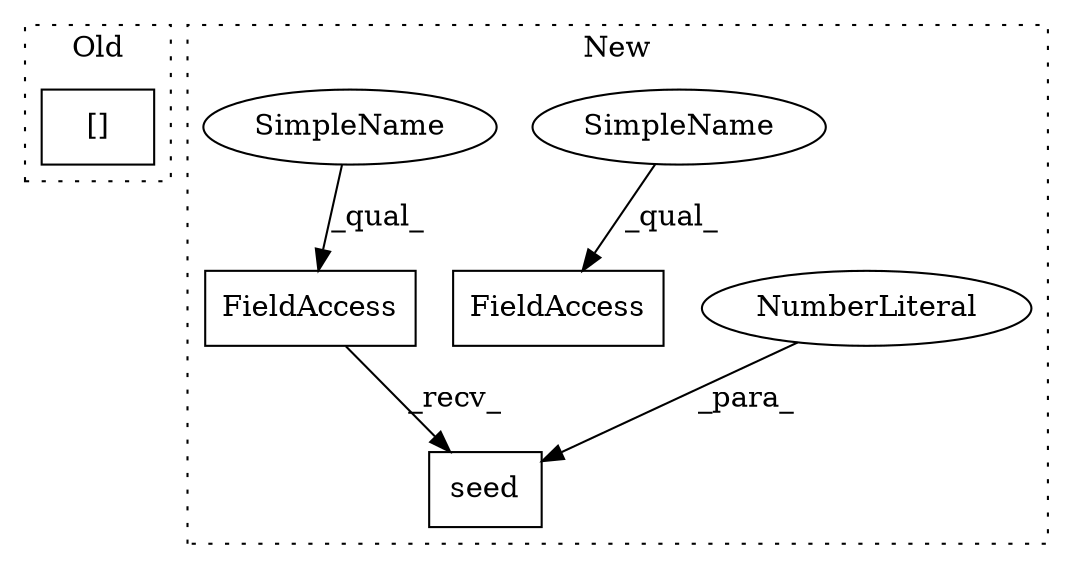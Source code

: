 digraph G {
subgraph cluster0 {
1 [label="[]" a="2" s="1176,1232" l="9,2" shape="box"];
label = "Old";
style="dotted";
}
subgraph cluster1 {
2 [label="seed" a="32" s="1968,1976" l="5,1" shape="box"];
3 [label="NumberLiteral" a="34" s="1973" l="3" shape="ellipse"];
4 [label="FieldAccess" a="22" s="1955" l="12" shape="box"];
5 [label="FieldAccess" a="22" s="2034" l="11" shape="box"];
6 [label="SimpleName" a="42" s="2034" l="5" shape="ellipse"];
7 [label="SimpleName" a="42" s="1955" l="5" shape="ellipse"];
label = "New";
style="dotted";
}
3 -> 2 [label="_para_"];
4 -> 2 [label="_recv_"];
6 -> 5 [label="_qual_"];
7 -> 4 [label="_qual_"];
}